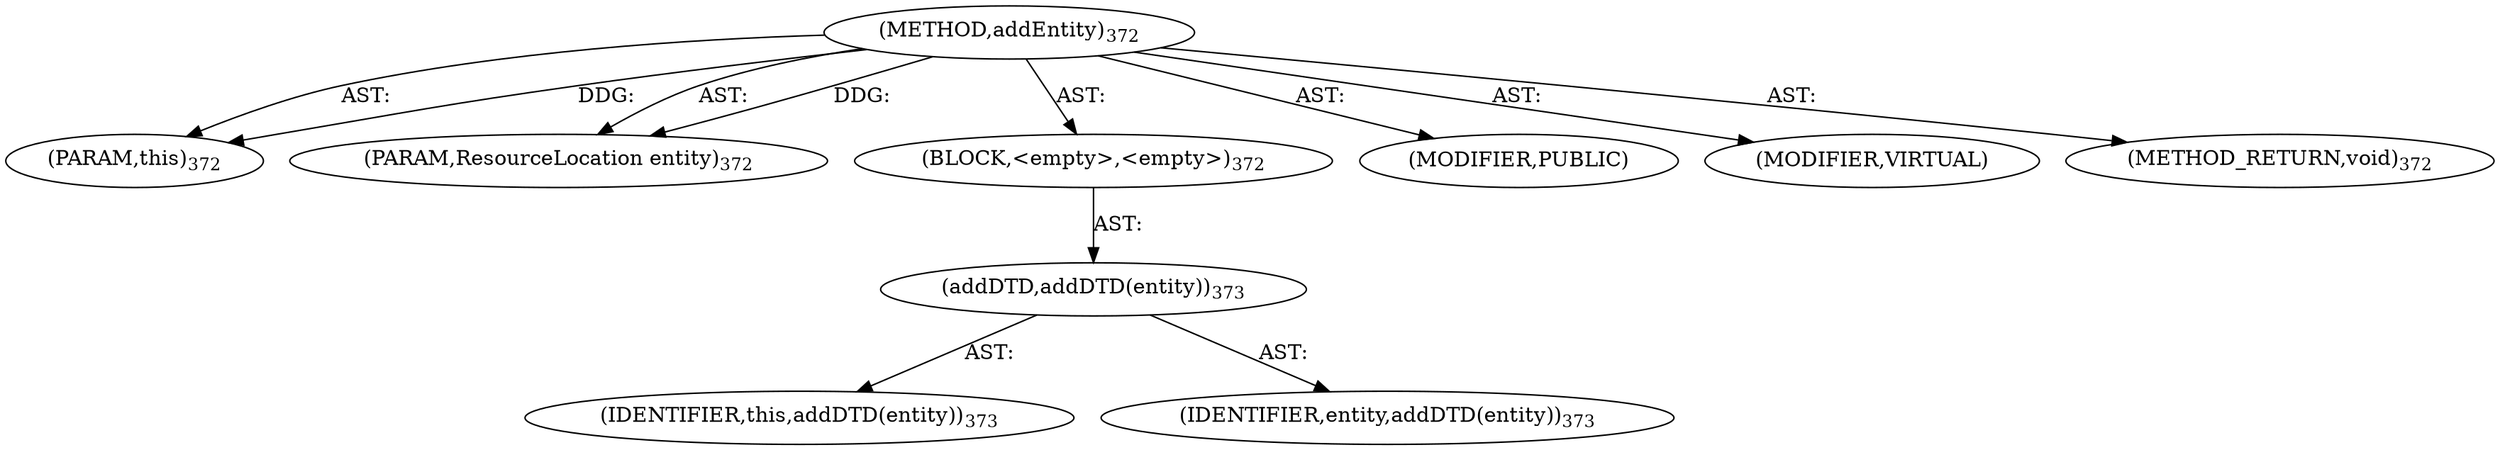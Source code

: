 digraph "addEntity" {  
"111669149707" [label = <(METHOD,addEntity)<SUB>372</SUB>> ]
"115964117002" [label = <(PARAM,this)<SUB>372</SUB>> ]
"115964117029" [label = <(PARAM,ResourceLocation entity)<SUB>372</SUB>> ]
"25769803798" [label = <(BLOCK,&lt;empty&gt;,&lt;empty&gt;)<SUB>372</SUB>> ]
"30064771147" [label = <(addDTD,addDTD(entity))<SUB>373</SUB>> ]
"68719476773" [label = <(IDENTIFIER,this,addDTD(entity))<SUB>373</SUB>> ]
"68719476868" [label = <(IDENTIFIER,entity,addDTD(entity))<SUB>373</SUB>> ]
"133143986207" [label = <(MODIFIER,PUBLIC)> ]
"133143986208" [label = <(MODIFIER,VIRTUAL)> ]
"128849018891" [label = <(METHOD_RETURN,void)<SUB>372</SUB>> ]
  "111669149707" -> "115964117002"  [ label = "AST: "] 
  "111669149707" -> "115964117029"  [ label = "AST: "] 
  "111669149707" -> "25769803798"  [ label = "AST: "] 
  "111669149707" -> "133143986207"  [ label = "AST: "] 
  "111669149707" -> "133143986208"  [ label = "AST: "] 
  "111669149707" -> "128849018891"  [ label = "AST: "] 
  "25769803798" -> "30064771147"  [ label = "AST: "] 
  "30064771147" -> "68719476773"  [ label = "AST: "] 
  "30064771147" -> "68719476868"  [ label = "AST: "] 
  "111669149707" -> "115964117002"  [ label = "DDG: "] 
  "111669149707" -> "115964117029"  [ label = "DDG: "] 
}

